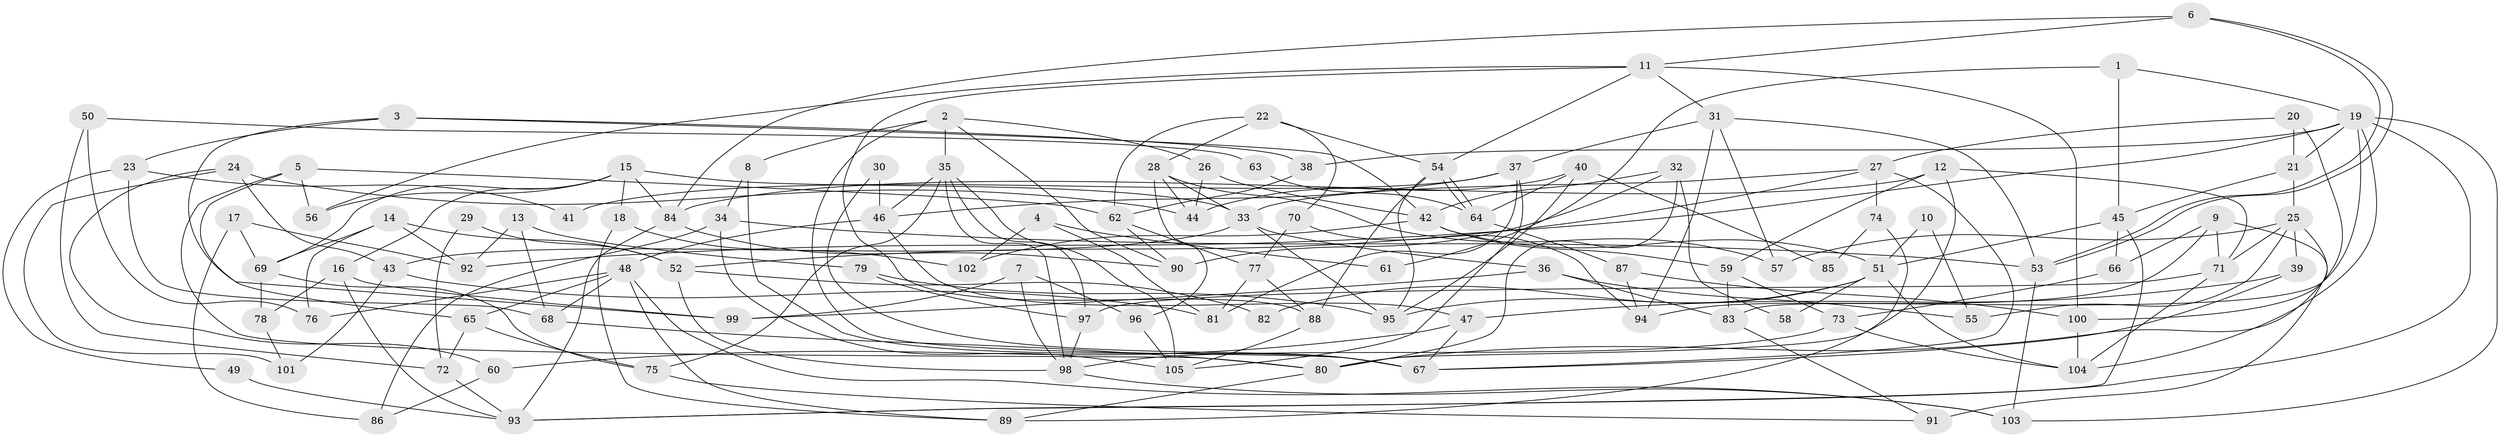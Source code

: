 // coarse degree distribution, {10: 0.07142857142857142, 7: 0.11904761904761904, 12: 0.023809523809523808, 9: 0.023809523809523808, 5: 0.16666666666666666, 6: 0.07142857142857142, 8: 0.09523809523809523, 4: 0.14285714285714285, 3: 0.16666666666666666, 15: 0.023809523809523808, 2: 0.07142857142857142, 11: 0.023809523809523808}
// Generated by graph-tools (version 1.1) at 2025/51/03/04/25 22:51:18]
// undirected, 105 vertices, 210 edges
graph export_dot {
  node [color=gray90,style=filled];
  1;
  2;
  3;
  4;
  5;
  6;
  7;
  8;
  9;
  10;
  11;
  12;
  13;
  14;
  15;
  16;
  17;
  18;
  19;
  20;
  21;
  22;
  23;
  24;
  25;
  26;
  27;
  28;
  29;
  30;
  31;
  32;
  33;
  34;
  35;
  36;
  37;
  38;
  39;
  40;
  41;
  42;
  43;
  44;
  45;
  46;
  47;
  48;
  49;
  50;
  51;
  52;
  53;
  54;
  55;
  56;
  57;
  58;
  59;
  60;
  61;
  62;
  63;
  64;
  65;
  66;
  67;
  68;
  69;
  70;
  71;
  72;
  73;
  74;
  75;
  76;
  77;
  78;
  79;
  80;
  81;
  82;
  83;
  84;
  85;
  86;
  87;
  88;
  89;
  90;
  91;
  92;
  93;
  94;
  95;
  96;
  97;
  98;
  99;
  100;
  101;
  102;
  103;
  104;
  105;
  1 -- 19;
  1 -- 45;
  1 -- 61;
  2 -- 67;
  2 -- 35;
  2 -- 8;
  2 -- 26;
  2 -- 90;
  3 -- 38;
  3 -- 42;
  3 -- 23;
  3 -- 99;
  4 -- 102;
  4 -- 81;
  4 -- 61;
  5 -- 80;
  5 -- 56;
  5 -- 62;
  5 -- 65;
  6 -- 11;
  6 -- 53;
  6 -- 53;
  6 -- 84;
  7 -- 98;
  7 -- 99;
  7 -- 96;
  8 -- 34;
  8 -- 67;
  9 -- 91;
  9 -- 71;
  9 -- 66;
  9 -- 94;
  10 -- 51;
  10 -- 55;
  11 -- 31;
  11 -- 54;
  11 -- 56;
  11 -- 88;
  11 -- 100;
  12 -- 84;
  12 -- 59;
  12 -- 71;
  12 -- 80;
  13 -- 68;
  13 -- 92;
  13 -- 79;
  14 -- 52;
  14 -- 69;
  14 -- 76;
  14 -- 92;
  15 -- 16;
  15 -- 84;
  15 -- 18;
  15 -- 33;
  15 -- 56;
  15 -- 69;
  16 -- 93;
  16 -- 78;
  16 -- 99;
  17 -- 92;
  17 -- 69;
  17 -- 86;
  18 -- 89;
  18 -- 102;
  19 -- 104;
  19 -- 21;
  19 -- 38;
  19 -- 83;
  19 -- 92;
  19 -- 93;
  19 -- 103;
  20 -- 100;
  20 -- 21;
  20 -- 27;
  21 -- 25;
  21 -- 45;
  22 -- 62;
  22 -- 54;
  22 -- 28;
  22 -- 70;
  23 -- 68;
  23 -- 41;
  23 -- 49;
  24 -- 44;
  24 -- 60;
  24 -- 43;
  24 -- 101;
  25 -- 80;
  25 -- 71;
  25 -- 39;
  25 -- 55;
  25 -- 57;
  26 -- 42;
  26 -- 44;
  27 -- 33;
  27 -- 52;
  27 -- 67;
  27 -- 74;
  28 -- 33;
  28 -- 44;
  28 -- 57;
  28 -- 96;
  29 -- 72;
  29 -- 52;
  30 -- 46;
  30 -- 67;
  31 -- 94;
  31 -- 57;
  31 -- 37;
  31 -- 53;
  32 -- 42;
  32 -- 90;
  32 -- 58;
  32 -- 80;
  33 -- 43;
  33 -- 36;
  33 -- 95;
  34 -- 105;
  34 -- 53;
  34 -- 86;
  35 -- 98;
  35 -- 46;
  35 -- 75;
  35 -- 97;
  35 -- 105;
  36 -- 99;
  36 -- 55;
  36 -- 83;
  37 -- 105;
  37 -- 41;
  37 -- 46;
  37 -- 81;
  38 -- 62;
  39 -- 67;
  39 -- 47;
  40 -- 95;
  40 -- 44;
  40 -- 64;
  40 -- 85;
  42 -- 51;
  42 -- 59;
  42 -- 102;
  43 -- 81;
  43 -- 101;
  45 -- 93;
  45 -- 51;
  45 -- 66;
  46 -- 47;
  46 -- 48;
  47 -- 67;
  47 -- 60;
  48 -- 103;
  48 -- 65;
  48 -- 68;
  48 -- 76;
  48 -- 89;
  49 -- 93;
  50 -- 72;
  50 -- 76;
  50 -- 63;
  51 -- 104;
  51 -- 95;
  51 -- 58;
  51 -- 82;
  52 -- 98;
  52 -- 82;
  53 -- 103;
  54 -- 88;
  54 -- 64;
  54 -- 64;
  54 -- 95;
  59 -- 73;
  59 -- 83;
  60 -- 86;
  62 -- 77;
  62 -- 90;
  63 -- 64;
  64 -- 87;
  65 -- 72;
  65 -- 75;
  66 -- 73;
  68 -- 80;
  69 -- 75;
  69 -- 78;
  70 -- 94;
  70 -- 77;
  71 -- 97;
  71 -- 104;
  72 -- 93;
  73 -- 98;
  73 -- 104;
  74 -- 89;
  74 -- 85;
  75 -- 91;
  77 -- 88;
  77 -- 81;
  78 -- 101;
  79 -- 95;
  79 -- 97;
  80 -- 89;
  83 -- 91;
  84 -- 90;
  84 -- 93;
  87 -- 100;
  87 -- 94;
  88 -- 105;
  96 -- 105;
  97 -- 98;
  98 -- 103;
  100 -- 104;
}
